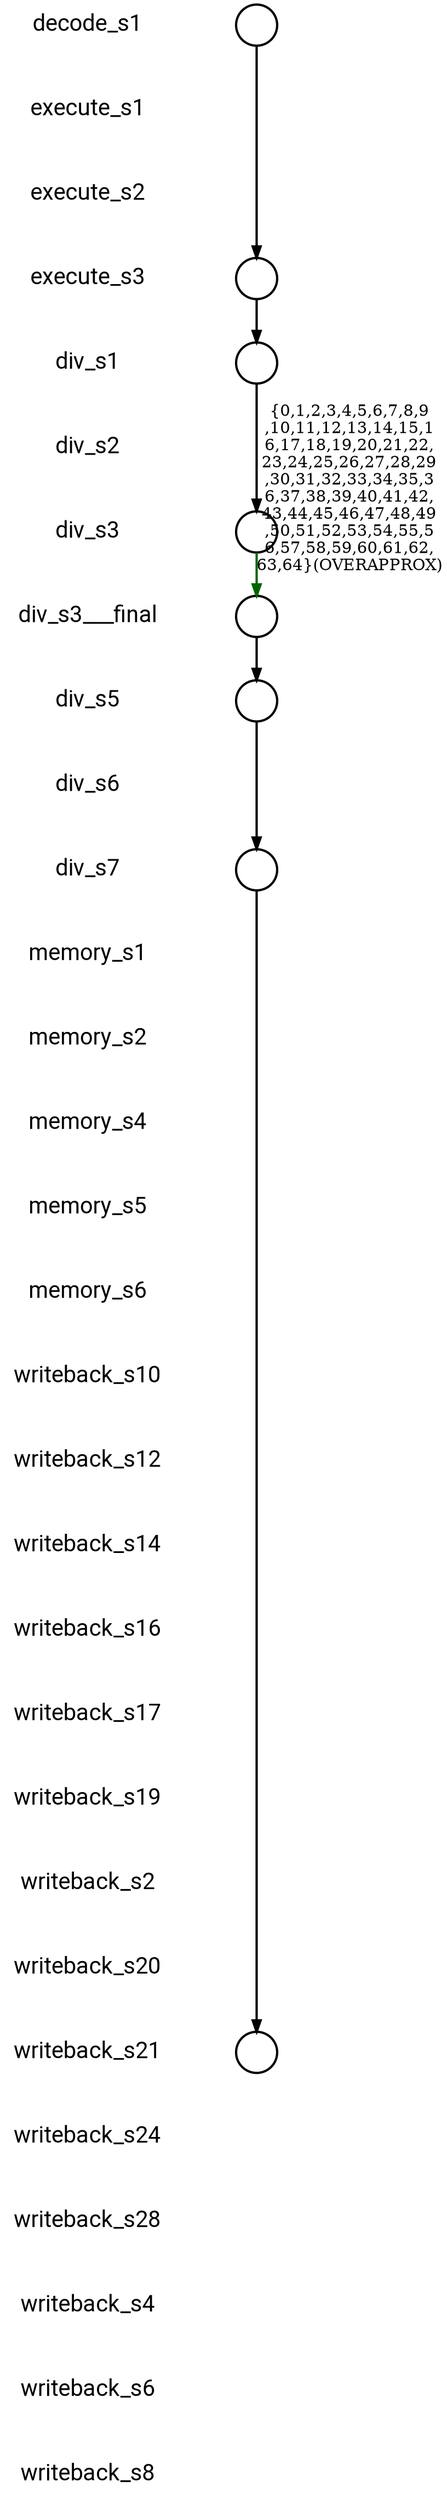 
digraph G {
    edge [penwidth=2];
    node [ shape=box, fontsize=20, penwidth=2, fontname="roboto"];
    esep=0.5;
    layout=neato;
    overlap=scale;
    splines=true;

l_decode_s1 [label="decode_s1"; pos="0,-0!"; shape=none];

l_execute_s1 [label="execute_s1"; pos="0,-1!"; shape=none];

l_execute_s2 [label="execute_s2"; pos="0,-2!"; shape=none];

l_execute_s3 [label="execute_s3"; pos="0,-3!"; shape=none];

l_div_s1 [label="div_s1"; pos="0,-4!"; shape=none];

l_div_s2 [label="div_s2"; pos="0,-5!"; shape=none];

l_div_s3 [label="div_s3"; pos="0,-6!"; shape=none];

l_div_s3___final [label="div_s3___final"; pos="0,-7!"; shape=none];

l_div_s5 [label="div_s5"; pos="0,-8!"; shape=none];

l_div_s6 [label="div_s6"; pos="0,-9!"; shape=none];

l_div_s7 [label="div_s7"; pos="0,-10!"; shape=none];

l_memory_s1 [label="memory_s1"; pos="0,-11!"; shape=none];

l_memory_s2 [label="memory_s2"; pos="0,-12!"; shape=none];

l_memory_s4 [label="memory_s4"; pos="0,-13!"; shape=none];

l_memory_s5 [label="memory_s5"; pos="0,-14!"; shape=none];

l_memory_s6 [label="memory_s6"; pos="0,-15!"; shape=none];

l_writeback_s10 [label="writeback_s10"; pos="0,-16!"; shape=none];

l_writeback_s12 [label="writeback_s12"; pos="0,-17!"; shape=none];

l_writeback_s14 [label="writeback_s14"; pos="0,-18!"; shape=none];

l_writeback_s16 [label="writeback_s16"; pos="0,-19!"; shape=none];

l_writeback_s17 [label="writeback_s17"; pos="0,-20!"; shape=none];

l_writeback_s19 [label="writeback_s19"; pos="0,-21!"; shape=none];

l_writeback_s2 [label="writeback_s2"; pos="0,-22!"; shape=none];

l_writeback_s20 [label="writeback_s20"; pos="0,-23!"; shape=none];

l_writeback_s21 [label="writeback_s21"; pos="0,-24!"; shape=none];

l_writeback_s24 [label="writeback_s24"; pos="0,-25!"; shape=none];

l_writeback_s28 [label="writeback_s28"; pos="0,-26!"; shape=none];

l_writeback_s4 [label="writeback_s4"; pos="0,-27!"; shape=none];

l_writeback_s6 [label="writeback_s6"; pos="0,-28!"; shape=none];

l_writeback_s8 [label="writeback_s8"; pos="0,-29!"; shape=none];

n_decode_s1 [label=""; pos="2,-0!"; shape=circle ]; 


n_execute_s3 [label=""; pos="2,-3!"; shape=circle ]; 


n_div_s1 [label=""; pos="2,-4!"; shape=circle ]; 


n_div_s3 [label=""; pos="2,-6!"; shape=circle ]; 


n_div_s5 [label=""; pos="2,-8!"; shape=circle ]; 


n_div_s7 [label=""; pos="2,-10!"; shape=circle ]; 


n_writeback_s21 [label=""; pos="2,-24!"; shape=circle ]; 


n_div_s3___final [label=""; pos="2,-7!"; shape=circle ]; 


n_decode_s1 -> n_execute_s3 [color="black"];

n_execute_s3 -> n_div_s1 [color="black"];

n_div_s1 -> n_div_s3 [color="black"];

n_div_s3 -> n_div_s3___final [color="#006400", label="{0,1,2,3,4,5,6,7,8,9
,10,11,12,13,14,15,1
6,17,18,19,20,21,22,
23,24,25,26,27,28,29
,30,31,32,33,34,35,3
6,37,38,39,40,41,42,
43,44,45,46,47,48,49
,50,51,52,53,54,55,5
6,57,58,59,60,61,62,
63,64}(OVERAPPROX)"];

n_div_s5 -> n_div_s7 [color="black"];

n_div_s7 -> n_writeback_s21 [color="black"];

n_div_s3___final -> n_div_s5 [color="black"];
}